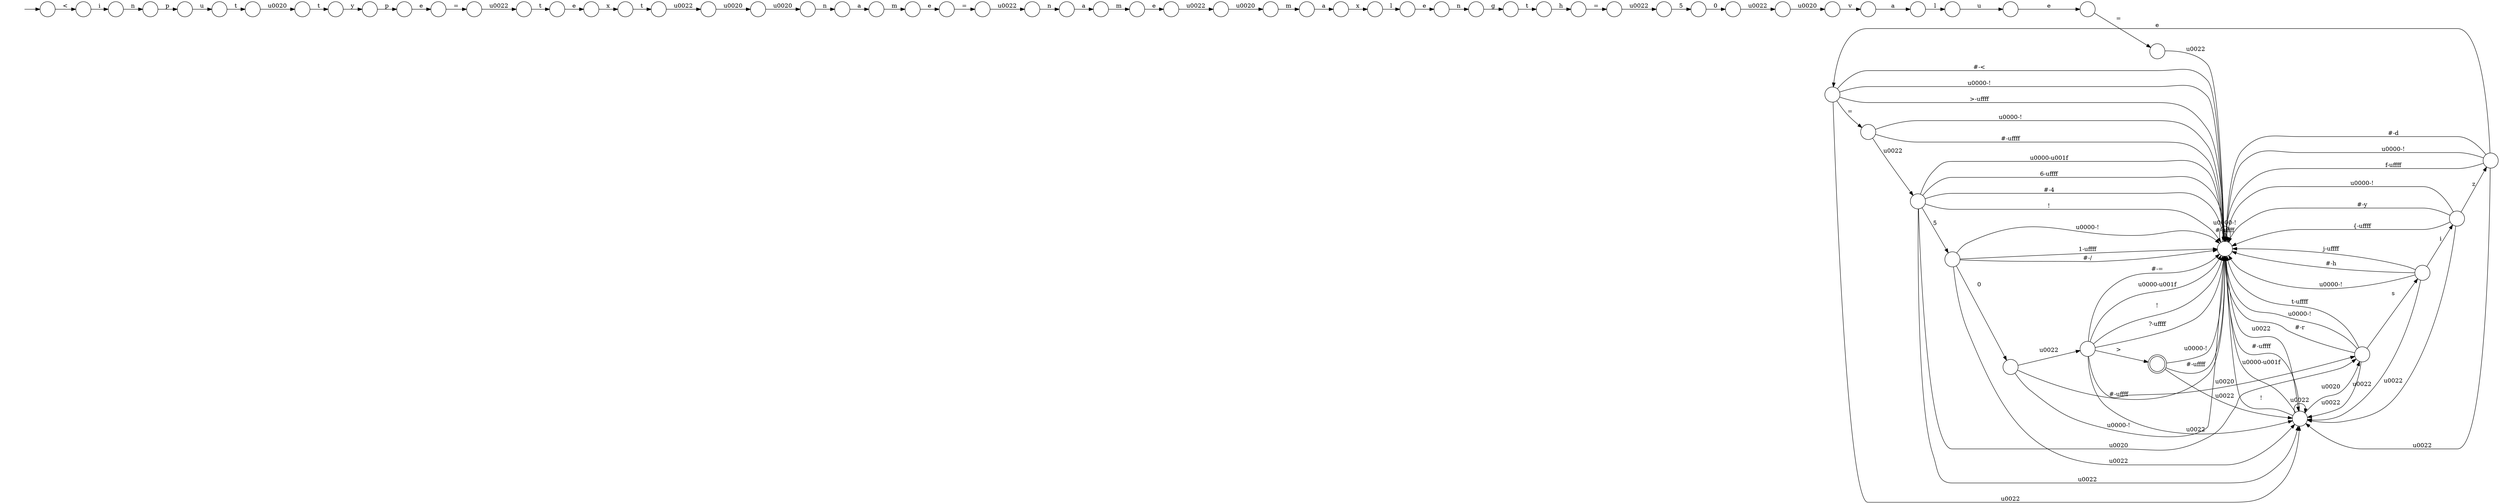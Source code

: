digraph Automaton {
  rankdir = LR;
  0 [shape=circle,label=""];
  0 -> 53 [label="="]
  0 -> 64 [label="\u0022"]
  0 -> 40 [label="#-<"]
  0 -> 40 [label="\u0000-!"]
  0 -> 40 [label=">-\uffff"]
  1 [shape=circle,label=""];
  1 -> 19 [label="="]
  2 [shape=circle,label=""];
  2 -> 36 [label="e"]
  3 [shape=circle,label=""];
  3 -> 20 [label="t"]
  4 [shape=circle,label=""];
  4 -> 37 [label="\u0020"]
  5 [shape=circle,label=""];
  5 -> 57 [label="0"]
  6 [shape=circle,label=""];
  6 -> 49 [label="m"]
  7 [shape=circle,label=""];
  7 -> 50 [label="m"]
  8 [shape=circle,label=""];
  8 -> 33 [label="a"]
  9 [shape=circle,label=""];
  9 -> 24 [label="a"]
  10 [shape=circle,label=""];
  10 -> 41 [label="n"]
  11 [shape=circle,label=""];
  11 -> 54 [label="\u0020"]
  12 [shape=circle,label=""];
  12 -> 61 [label="i"]
  13 [shape=circle,label=""];
  13 -> 63 [label="\u0022"]
  14 [shape=circle,label=""];
  14 -> 55 [label="l"]
  15 [shape=circle,label=""];
  15 -> 52 [label="\u0022"]
  16 [shape=circle,label=""];
  16 -> 5 [label="5"]
  17 [shape=circle,label=""];
  17 -> 11 [label="\u0022"]
  18 [shape=circle,label=""];
  18 -> 42 [label="="]
  19 [shape=circle,label=""];
  19 -> 16 [label="\u0022"]
  20 [shape=circle,label=""];
  20 -> 1 [label="h"]
  21 [shape=circle,label=""];
  21 -> 15 [label="="]
  22 [shape=circle,label=""];
  22 -> 30 [label="u"]
  23 [shape=circle,label=""];
  23 -> 13 [label="="]
  24 [shape=circle,label=""];
  24 -> 14 [label="x"]
  25 [shape=circle,label=""];
  25 -> 64 [label="\u0022"]
  25 -> 40 [label="#-="]
  25 -> 35 [label=">"]
  25 -> 40 [label="\u0000-\u001f"]
  25 -> 58 [label="\u0020"]
  25 -> 40 [label="!"]
  25 -> 40 [label="?-\uffff"]
  26 [shape=circle,label=""];
  26 -> 66 [label="\u0020"]
  27 [shape=circle,label=""];
  27 -> 60 [label="\u0020"]
  28 [shape=circle,label=""];
  28 -> 22 [label="p"]
  29 [shape=circle,label=""];
  29 -> 3 [label="g"]
  30 [shape=circle,label=""];
  30 -> 26 [label="t"]
  31 [shape=circle,label=""];
  31 -> 64 [label="\u0022"]
  31 -> 40 [label="\u0000-!"]
  31 -> 34 [label="i"]
  31 -> 40 [label="#-h"]
  31 -> 40 [label="j-\uffff"]
  32 [shape=circle,label=""];
  32 -> 7 [label="a"]
  33 [shape=circle,label=""];
  33 -> 65 [label="l"]
  34 [shape=circle,label=""];
  34 -> 44 [label="z"]
  34 -> 64 [label="\u0022"]
  34 -> 40 [label="\u0000-!"]
  34 -> 40 [label="#-y"]
  34 -> 40 [label="{-\uffff"]
  35 [shape=doublecircle,label=""];
  35 -> 64 [label="\u0022"]
  35 -> 40 [label="#-\uffff"]
  35 -> 40 [label="\u0000-!"]
  36 [shape=circle,label=""];
  36 -> 62 [label="x"]
  37 [shape=circle,label=""];
  37 -> 8 [label="v"]
  38 [shape=circle,label=""];
  initial [shape=plaintext,label=""];
  initial -> 38
  38 -> 12 [label="<"]
  39 [shape=circle,label=""];
  39 -> 18 [label="e"]
  40 [shape=circle,label=""];
  40 -> 64 [label="\u0022"]
  40 -> 40 [label="#-\uffff"]
  40 -> 40 [label="\u0000-!"]
  41 [shape=circle,label=""];
  41 -> 6 [label="a"]
  42 [shape=circle,label=""];
  42 -> 40 [label="\u0022"]
  43 [shape=circle,label=""];
  43 -> 25 [label="\u0022"]
  43 -> 40 [label="#-\uffff"]
  43 -> 40 [label="\u0000-!"]
  44 [shape=circle,label=""];
  44 -> 64 [label="\u0022"]
  44 -> 40 [label="\u0000-!"]
  44 -> 0 [label="e"]
  44 -> 40 [label="f-\uffff"]
  44 -> 40 [label="#-d"]
  45 [shape=circle,label=""];
  45 -> 27 [label="\u0022"]
  46 [shape=circle,label=""];
  46 -> 29 [label="n"]
  47 [shape=circle,label=""];
  47 -> 48 [label="y"]
  48 [shape=circle,label=""];
  48 -> 59 [label="p"]
  49 [shape=circle,label=""];
  49 -> 23 [label="e"]
  50 [shape=circle,label=""];
  50 -> 17 [label="e"]
  51 [shape=circle,label=""];
  51 -> 64 [label="\u0022"]
  51 -> 40 [label="\u0000-!"]
  51 -> 40 [label="1-\uffff"]
  51 -> 43 [label="0"]
  51 -> 40 [label="#-/"]
  52 [shape=circle,label=""];
  52 -> 2 [label="t"]
  53 [shape=circle,label=""];
  53 -> 56 [label="\u0022"]
  53 -> 40 [label="#-\uffff"]
  53 -> 40 [label="\u0000-!"]
  54 [shape=circle,label=""];
  54 -> 9 [label="m"]
  55 [shape=circle,label=""];
  55 -> 46 [label="e"]
  56 [shape=circle,label=""];
  56 -> 64 [label="\u0022"]
  56 -> 40 [label="\u0000-\u001f"]
  56 -> 58 [label="\u0020"]
  56 -> 51 [label="5"]
  56 -> 40 [label="6-\uffff"]
  56 -> 40 [label="#-4"]
  56 -> 40 [label="!"]
  57 [shape=circle,label=""];
  57 -> 4 [label="\u0022"]
  58 [shape=circle,label=""];
  58 -> 64 [label="\u0022"]
  58 -> 40 [label="\u0000-!"]
  58 -> 40 [label="#-r"]
  58 -> 31 [label="s"]
  58 -> 40 [label="t-\uffff"]
  59 [shape=circle,label=""];
  59 -> 21 [label="e"]
  60 [shape=circle,label=""];
  60 -> 10 [label="\u0020"]
  61 [shape=circle,label=""];
  61 -> 28 [label="n"]
  62 [shape=circle,label=""];
  62 -> 45 [label="t"]
  63 [shape=circle,label=""];
  63 -> 32 [label="n"]
  64 [shape=circle,label=""];
  64 -> 64 [label="\u0022"]
  64 -> 40 [label="#-\uffff"]
  64 -> 40 [label="\u0000-\u001f"]
  64 -> 58 [label="\u0020"]
  64 -> 40 [label="!"]
  65 [shape=circle,label=""];
  65 -> 39 [label="u"]
  66 [shape=circle,label=""];
  66 -> 47 [label="t"]
}

